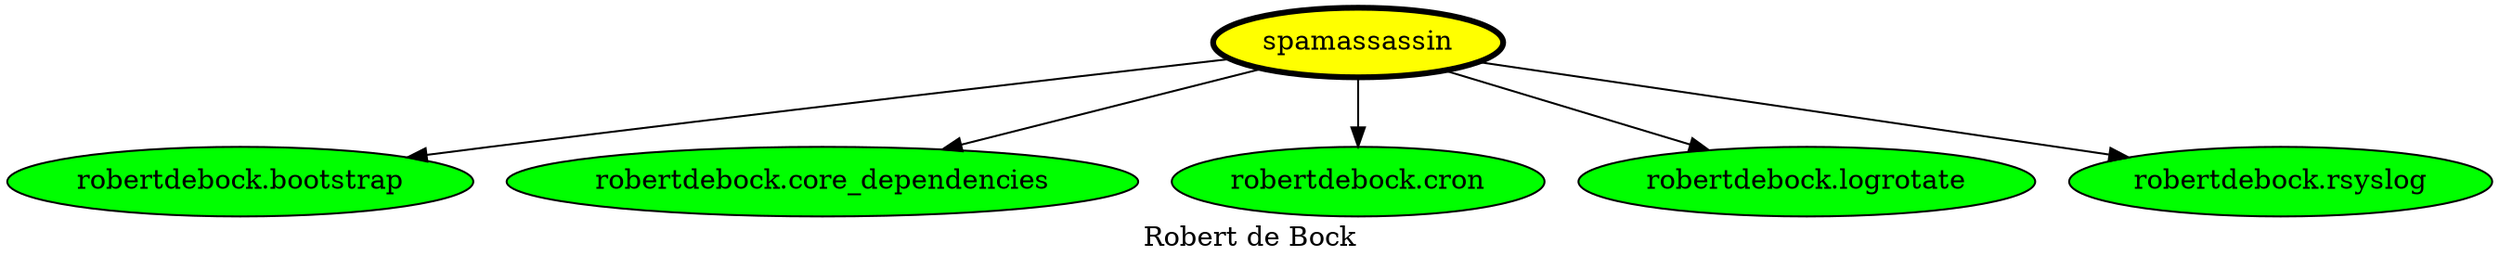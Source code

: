 digraph PhiloDilemma {
  label = "Robert de Bock" ;
  overlap=false
  {
    "spamassassin" [fillcolor=yellow style=filled penwidth=3]
    "robertdebock.bootstrap" [fillcolor=green style=filled]
    "robertdebock.core_dependencies" [fillcolor=green style=filled]
    "robertdebock.cron" [fillcolor=green style=filled]
    "robertdebock.logrotate" [fillcolor=green style=filled]
    "robertdebock.rsyslog" [fillcolor=green style=filled]
  }
  "spamassassin" -> "robertdebock.bootstrap"
  "spamassassin" -> "robertdebock.core_dependencies"
  "spamassassin" -> "robertdebock.cron"
  "spamassassin" -> "robertdebock.logrotate"
  "spamassassin" -> "robertdebock.rsyslog"
}
